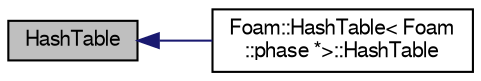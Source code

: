 digraph "HashTable"
{
  bgcolor="transparent";
  edge [fontname="FreeSans",fontsize="10",labelfontname="FreeSans",labelfontsize="10"];
  node [fontname="FreeSans",fontsize="10",shape=record];
  rankdir="LR";
  Node1 [label="HashTable",height=0.2,width=0.4,color="black", fillcolor="grey75", style="filled", fontcolor="black"];
  Node1 -> Node2 [dir="back",color="midnightblue",fontsize="10",style="solid",fontname="FreeSans"];
  Node2 [label="Foam::HashTable\< Foam\l::phase *\>::HashTable",height=0.2,width=0.4,color="black",URL="$a25702.html#ae83698bcb81dfd4906120001255dfa4d",tooltip="Construct as copy. "];
}
